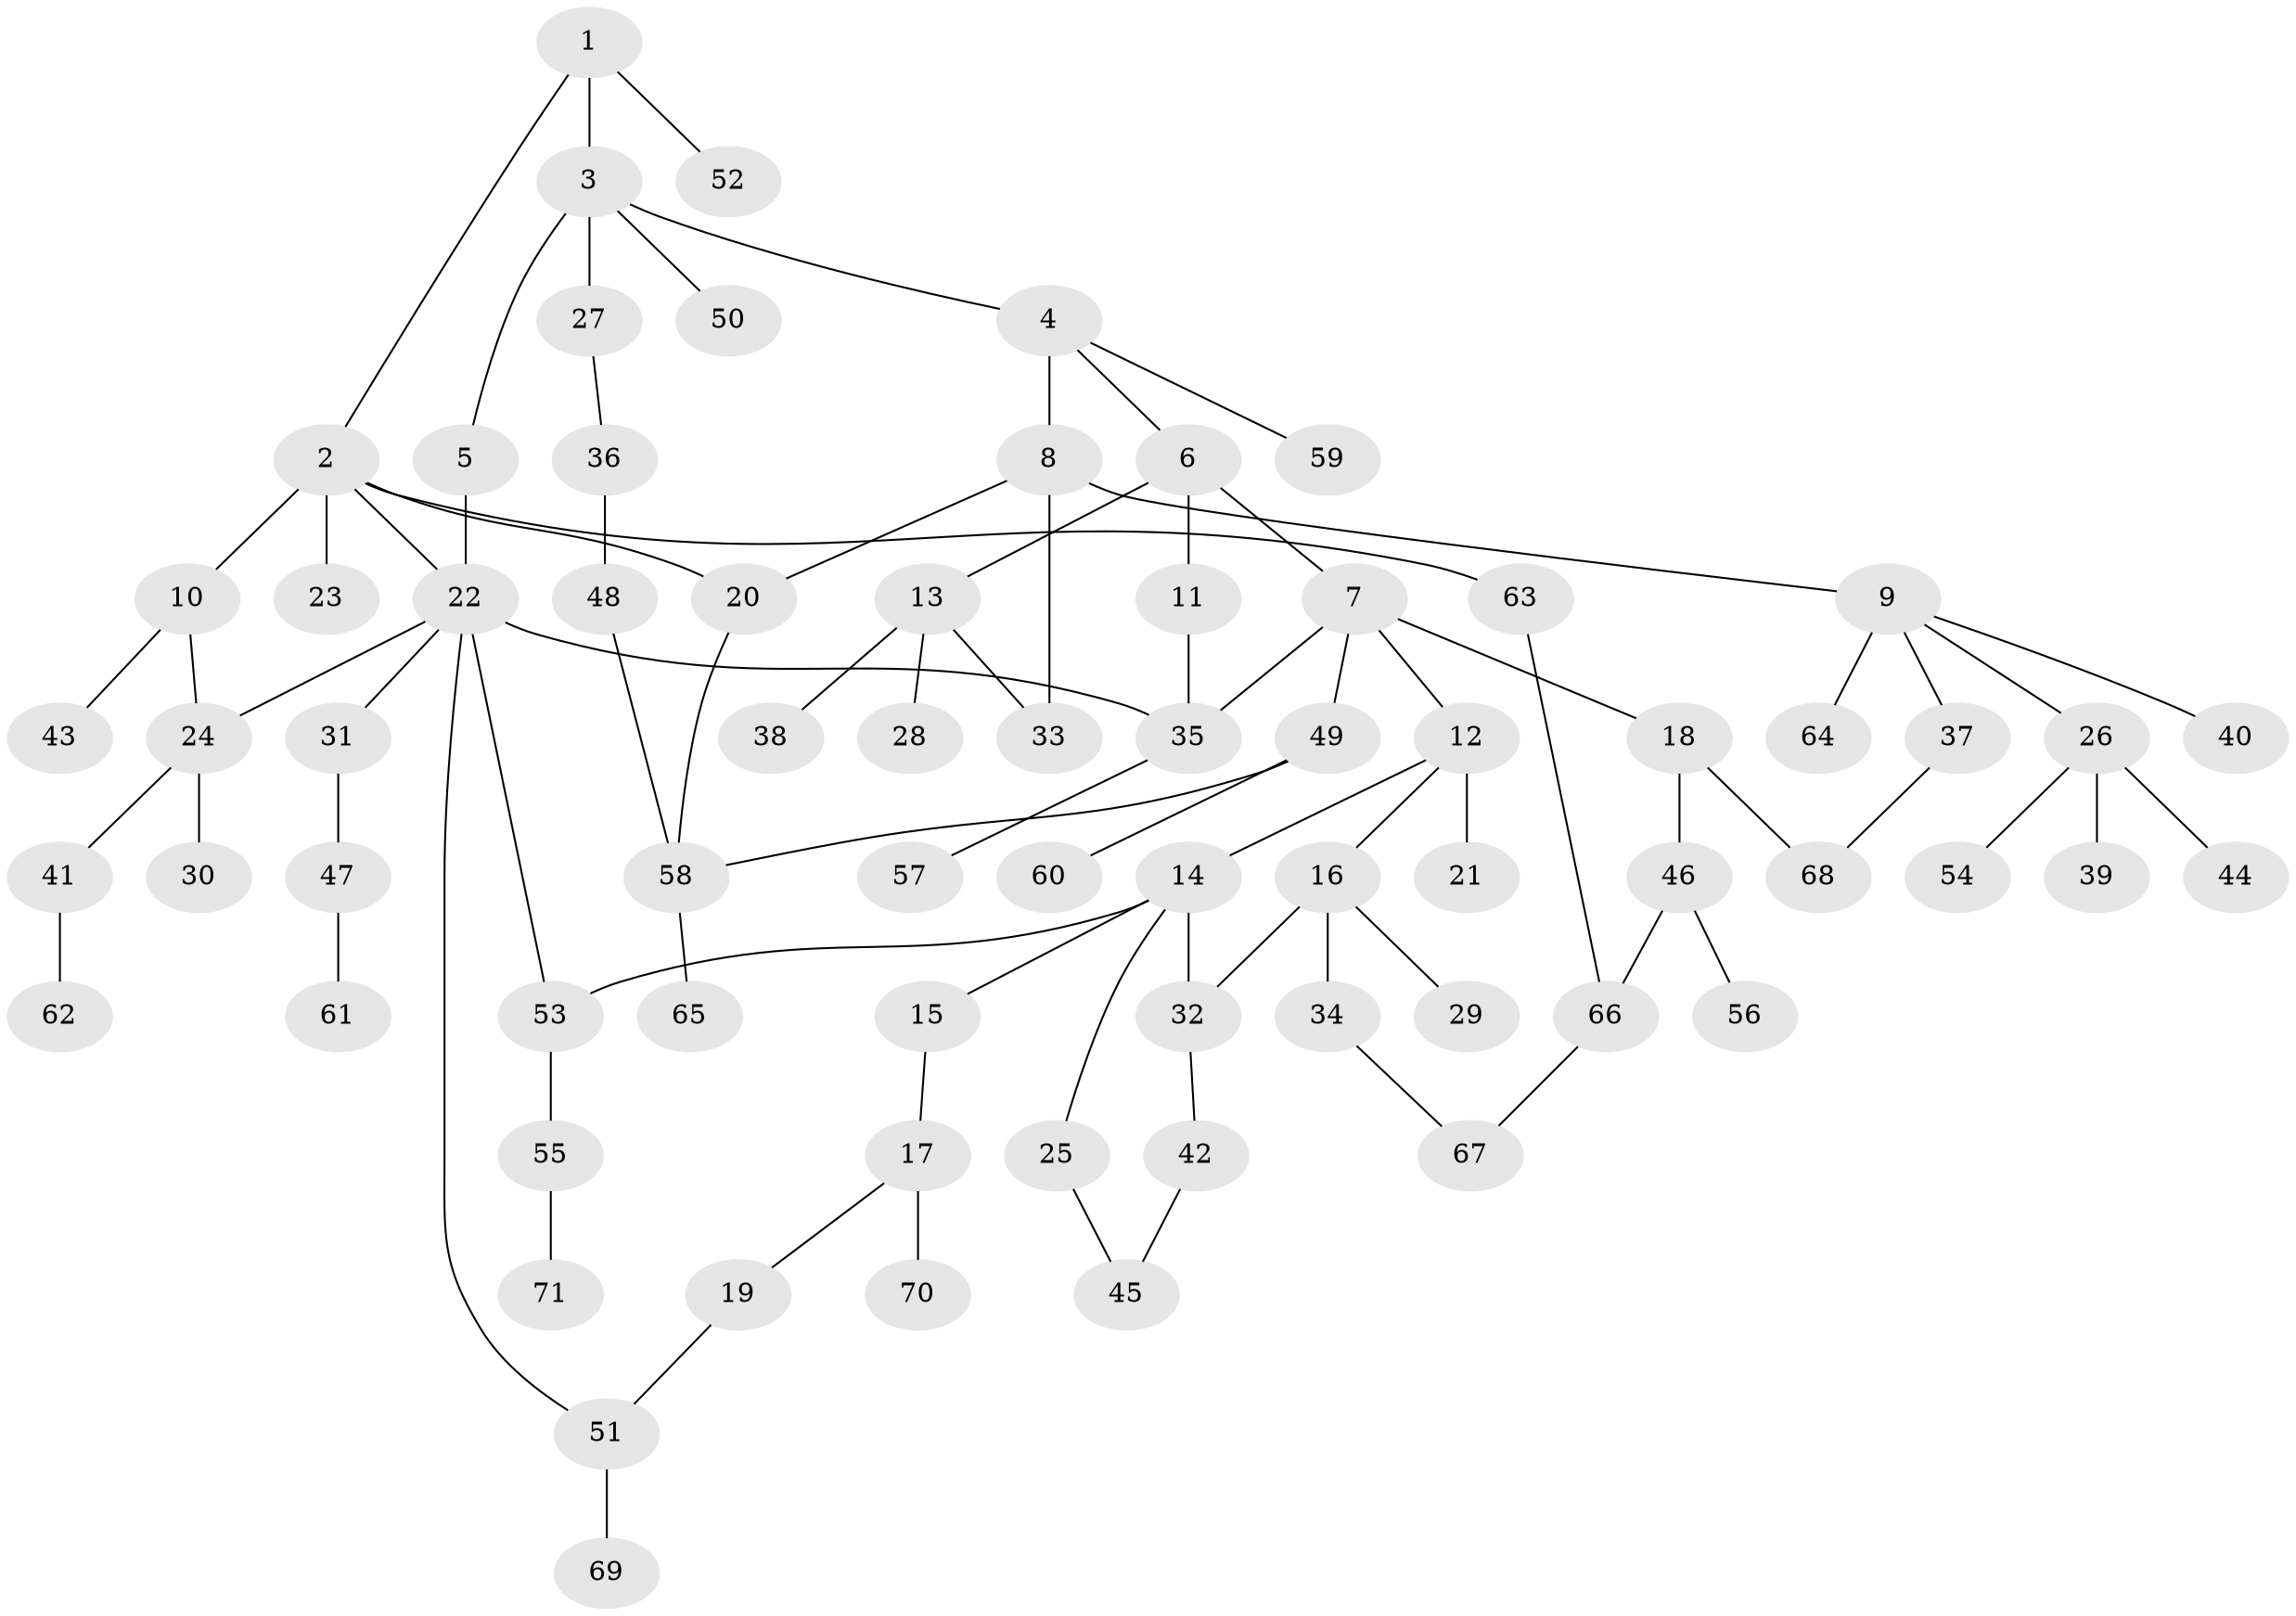 // original degree distribution, {4: 0.07857142857142857, 3: 0.18571428571428572, 6: 0.02857142857142857, 9: 0.007142857142857143, 1: 0.4142857142857143, 5: 0.02857142857142857, 7: 0.007142857142857143, 2: 0.25}
// Generated by graph-tools (version 1.1) at 2025/34/03/09/25 02:34:06]
// undirected, 71 vertices, 85 edges
graph export_dot {
graph [start="1"]
  node [color=gray90,style=filled];
  1;
  2;
  3;
  4;
  5;
  6;
  7;
  8;
  9;
  10;
  11;
  12;
  13;
  14;
  15;
  16;
  17;
  18;
  19;
  20;
  21;
  22;
  23;
  24;
  25;
  26;
  27;
  28;
  29;
  30;
  31;
  32;
  33;
  34;
  35;
  36;
  37;
  38;
  39;
  40;
  41;
  42;
  43;
  44;
  45;
  46;
  47;
  48;
  49;
  50;
  51;
  52;
  53;
  54;
  55;
  56;
  57;
  58;
  59;
  60;
  61;
  62;
  63;
  64;
  65;
  66;
  67;
  68;
  69;
  70;
  71;
  1 -- 2 [weight=1.0];
  1 -- 3 [weight=1.0];
  1 -- 52 [weight=1.0];
  2 -- 10 [weight=2.0];
  2 -- 20 [weight=1.0];
  2 -- 22 [weight=1.0];
  2 -- 23 [weight=1.0];
  2 -- 63 [weight=1.0];
  3 -- 4 [weight=1.0];
  3 -- 5 [weight=1.0];
  3 -- 27 [weight=1.0];
  3 -- 50 [weight=1.0];
  4 -- 6 [weight=1.0];
  4 -- 8 [weight=2.0];
  4 -- 59 [weight=1.0];
  5 -- 22 [weight=7.0];
  6 -- 7 [weight=1.0];
  6 -- 11 [weight=1.0];
  6 -- 13 [weight=1.0];
  7 -- 12 [weight=1.0];
  7 -- 18 [weight=2.0];
  7 -- 35 [weight=1.0];
  7 -- 49 [weight=1.0];
  8 -- 9 [weight=1.0];
  8 -- 20 [weight=1.0];
  8 -- 33 [weight=1.0];
  9 -- 26 [weight=1.0];
  9 -- 37 [weight=1.0];
  9 -- 40 [weight=1.0];
  9 -- 64 [weight=2.0];
  10 -- 24 [weight=1.0];
  10 -- 43 [weight=1.0];
  11 -- 35 [weight=1.0];
  12 -- 14 [weight=1.0];
  12 -- 16 [weight=1.0];
  12 -- 21 [weight=2.0];
  13 -- 28 [weight=1.0];
  13 -- 33 [weight=1.0];
  13 -- 38 [weight=1.0];
  14 -- 15 [weight=1.0];
  14 -- 25 [weight=1.0];
  14 -- 32 [weight=1.0];
  14 -- 53 [weight=1.0];
  15 -- 17 [weight=1.0];
  16 -- 29 [weight=1.0];
  16 -- 32 [weight=1.0];
  16 -- 34 [weight=1.0];
  17 -- 19 [weight=1.0];
  17 -- 70 [weight=1.0];
  18 -- 46 [weight=1.0];
  18 -- 68 [weight=1.0];
  19 -- 51 [weight=1.0];
  20 -- 58 [weight=1.0];
  22 -- 24 [weight=1.0];
  22 -- 31 [weight=1.0];
  22 -- 35 [weight=1.0];
  22 -- 51 [weight=1.0];
  22 -- 53 [weight=1.0];
  24 -- 30 [weight=1.0];
  24 -- 41 [weight=1.0];
  25 -- 45 [weight=1.0];
  26 -- 39 [weight=1.0];
  26 -- 44 [weight=1.0];
  26 -- 54 [weight=1.0];
  27 -- 36 [weight=1.0];
  31 -- 47 [weight=1.0];
  32 -- 42 [weight=1.0];
  34 -- 67 [weight=1.0];
  35 -- 57 [weight=2.0];
  36 -- 48 [weight=1.0];
  37 -- 68 [weight=1.0];
  41 -- 62 [weight=1.0];
  42 -- 45 [weight=1.0];
  46 -- 56 [weight=1.0];
  46 -- 66 [weight=1.0];
  47 -- 61 [weight=1.0];
  48 -- 58 [weight=1.0];
  49 -- 58 [weight=1.0];
  49 -- 60 [weight=1.0];
  51 -- 69 [weight=1.0];
  53 -- 55 [weight=1.0];
  55 -- 71 [weight=1.0];
  58 -- 65 [weight=1.0];
  63 -- 66 [weight=1.0];
  66 -- 67 [weight=1.0];
}
